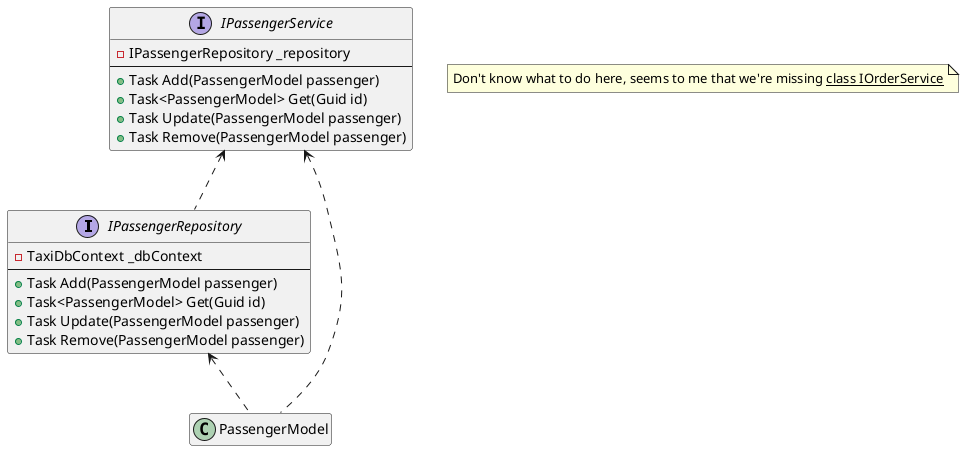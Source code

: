 ﻿@startuml
'https://plantuml.com/class-diagram

hide empty members

interface IPassengerRepository
{
    - TaxiDbContext _dbContext
    --
    + Task Add(PassengerModel passenger)
    + Task<PassengerModel> Get(Guid id)
    + Task Update(PassengerModel passenger)
    + Task Remove(PassengerModel passenger)
}

interface IPassengerService
{
    - IPassengerRepository _repository
    --
    + Task Add(PassengerModel passenger)
    + Task<PassengerModel> Get(Guid id)
    + Task Update(PassengerModel passenger)
    + Task Remove(PassengerModel passenger)
}

note as N1
    Don't know what to do here, seems to me that we're missing <u>class IOrderService</u>
end note

IPassengerRepository <.. PassengerModel
IPassengerService <.. IPassengerRepository
IPassengerService <.. PassengerModel

@enduml
